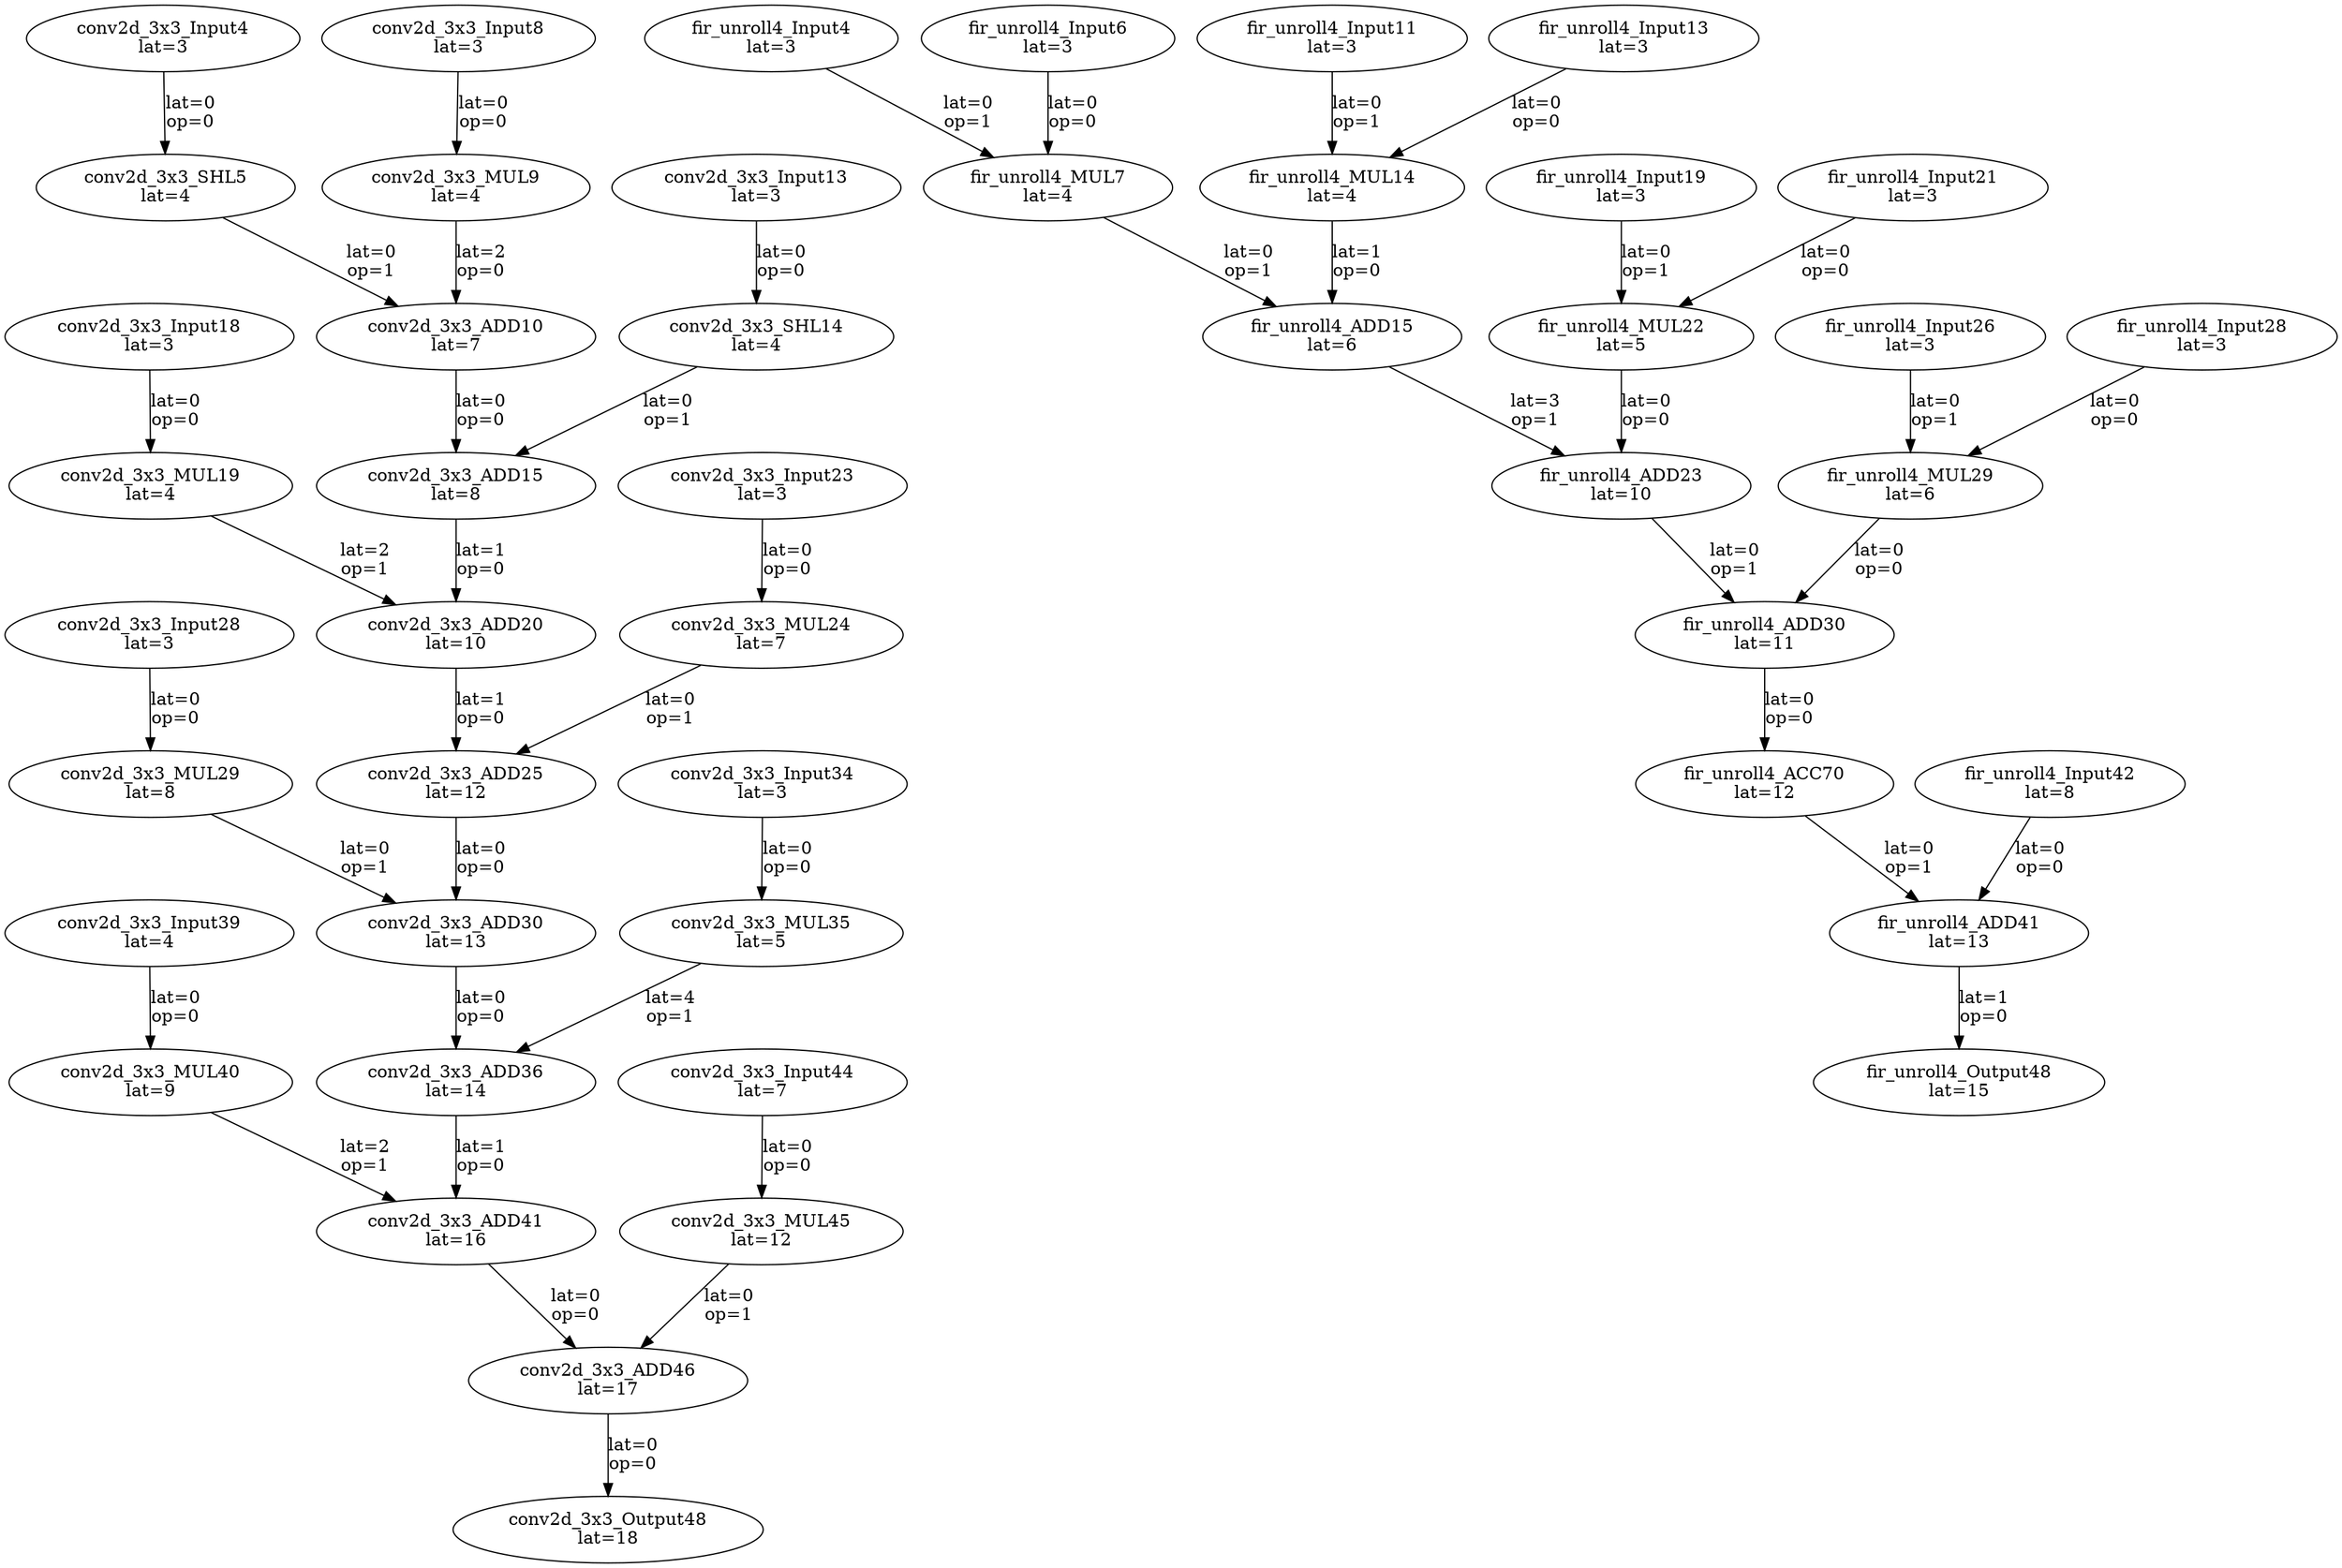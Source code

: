 Digraph G {
"conv2d_3x3_Input4"[label = "\N\nlat=3"];
"conv2d_3x3_SHL5"[label = "\N\nlat=4"];
"conv2d_3x3_Input4"->"conv2d_3x3_SHL5"[label = "lat=0\nop=0"];
"conv2d_3x3_Input8"[label = "\N\nlat=3"];
"conv2d_3x3_MUL9"[label = "\N\nlat=4"];
"conv2d_3x3_Input8"->"conv2d_3x3_MUL9"[label = "lat=0\nop=0"];
"conv2d_3x3_ADD10"[label = "\N\nlat=7"];
"conv2d_3x3_MUL9"->"conv2d_3x3_ADD10"[label = "lat=2\nop=0"];
"conv2d_3x3_SHL5"->"conv2d_3x3_ADD10"[label = "lat=0\nop=1"];
"conv2d_3x3_Input13"[label = "\N\nlat=3"];
"conv2d_3x3_SHL14"[label = "\N\nlat=4"];
"conv2d_3x3_Input13"->"conv2d_3x3_SHL14"[label = "lat=0\nop=0"];
"conv2d_3x3_ADD15"[label = "\N\nlat=8"];
"conv2d_3x3_ADD10"->"conv2d_3x3_ADD15"[label = "lat=0\nop=0"];
"conv2d_3x3_SHL14"->"conv2d_3x3_ADD15"[label = "lat=0\nop=1"];
"conv2d_3x3_Input18"[label = "\N\nlat=3"];
"conv2d_3x3_MUL19"[label = "\N\nlat=4"];
"conv2d_3x3_Input18"->"conv2d_3x3_MUL19"[label = "lat=0\nop=0"];
"conv2d_3x3_ADD20"[label = "\N\nlat=10"];
"conv2d_3x3_ADD15"->"conv2d_3x3_ADD20"[label = "lat=1\nop=0"];
"conv2d_3x3_MUL19"->"conv2d_3x3_ADD20"[label = "lat=2\nop=1"];
"conv2d_3x3_Input23"[label = "\N\nlat=3"];
"conv2d_3x3_MUL24"[label = "\N\nlat=7"];
"conv2d_3x3_Input23"->"conv2d_3x3_MUL24"[label = "lat=0\nop=0"];
"conv2d_3x3_ADD25"[label = "\N\nlat=12"];
"conv2d_3x3_ADD20"->"conv2d_3x3_ADD25"[label = "lat=1\nop=0"];
"conv2d_3x3_MUL24"->"conv2d_3x3_ADD25"[label = "lat=0\nop=1"];
"conv2d_3x3_Input28"[label = "\N\nlat=3"];
"conv2d_3x3_MUL29"[label = "\N\nlat=8"];
"conv2d_3x3_Input28"->"conv2d_3x3_MUL29"[label = "lat=0\nop=0"];
"conv2d_3x3_ADD30"[label = "\N\nlat=13"];
"conv2d_3x3_ADD25"->"conv2d_3x3_ADD30"[label = "lat=0\nop=0"];
"conv2d_3x3_MUL29"->"conv2d_3x3_ADD30"[label = "lat=0\nop=1"];
"conv2d_3x3_Input34"[label = "\N\nlat=3"];
"conv2d_3x3_MUL35"[label = "\N\nlat=5"];
"conv2d_3x3_Input34"->"conv2d_3x3_MUL35"[label = "lat=0\nop=0"];
"conv2d_3x3_ADD36"[label = "\N\nlat=14"];
"conv2d_3x3_ADD30"->"conv2d_3x3_ADD36"[label = "lat=0\nop=0"];
"conv2d_3x3_MUL35"->"conv2d_3x3_ADD36"[label = "lat=4\nop=1"];
"conv2d_3x3_Input39"[label = "\N\nlat=4"];
"conv2d_3x3_MUL40"[label = "\N\nlat=9"];
"conv2d_3x3_Input39"->"conv2d_3x3_MUL40"[label = "lat=0\nop=0"];
"conv2d_3x3_ADD41"[label = "\N\nlat=16"];
"conv2d_3x3_ADD36"->"conv2d_3x3_ADD41"[label = "lat=1\nop=0"];
"conv2d_3x3_MUL40"->"conv2d_3x3_ADD41"[label = "lat=2\nop=1"];
"conv2d_3x3_Input44"[label = "\N\nlat=7"];
"conv2d_3x3_MUL45"[label = "\N\nlat=12"];
"conv2d_3x3_Input44"->"conv2d_3x3_MUL45"[label = "lat=0\nop=0"];
"conv2d_3x3_ADD46"[label = "\N\nlat=17"];
"conv2d_3x3_ADD41"->"conv2d_3x3_ADD46"[label = "lat=0\nop=0"];
"conv2d_3x3_MUL45"->"conv2d_3x3_ADD46"[label = "lat=0\nop=1"];
"conv2d_3x3_Output48"[label = "\N\nlat=18"];
"conv2d_3x3_ADD46"->"conv2d_3x3_Output48"[label = "lat=0\nop=0"];
"fir_unroll4_Input4"[label = "\N\nlat=3"];
"fir_unroll4_Input6"[label = "\N\nlat=3"];
"fir_unroll4_MUL7"[label = "\N\nlat=4"];
"fir_unroll4_Input6"->"fir_unroll4_MUL7"[label = "lat=0\nop=0"];
"fir_unroll4_Input4"->"fir_unroll4_MUL7"[label = "lat=0\nop=1"];
"fir_unroll4_Input11"[label = "\N\nlat=3"];
"fir_unroll4_Input13"[label = "\N\nlat=3"];
"fir_unroll4_MUL14"[label = "\N\nlat=4"];
"fir_unroll4_Input13"->"fir_unroll4_MUL14"[label = "lat=0\nop=0"];
"fir_unroll4_Input11"->"fir_unroll4_MUL14"[label = "lat=0\nop=1"];
"fir_unroll4_ADD15"[label = "\N\nlat=6"];
"fir_unroll4_MUL14"->"fir_unroll4_ADD15"[label = "lat=1\nop=0"];
"fir_unroll4_MUL7"->"fir_unroll4_ADD15"[label = "lat=0\nop=1"];
"fir_unroll4_Input19"[label = "\N\nlat=3"];
"fir_unroll4_Input21"[label = "\N\nlat=3"];
"fir_unroll4_MUL22"[label = "\N\nlat=5"];
"fir_unroll4_Input21"->"fir_unroll4_MUL22"[label = "lat=0\nop=0"];
"fir_unroll4_Input19"->"fir_unroll4_MUL22"[label = "lat=0\nop=1"];
"fir_unroll4_ADD23"[label = "\N\nlat=10"];
"fir_unroll4_MUL22"->"fir_unroll4_ADD23"[label = "lat=0\nop=0"];
"fir_unroll4_ADD15"->"fir_unroll4_ADD23"[label = "lat=3\nop=1"];
"fir_unroll4_Input26"[label = "\N\nlat=3"];
"fir_unroll4_Input28"[label = "\N\nlat=3"];
"fir_unroll4_MUL29"[label = "\N\nlat=6"];
"fir_unroll4_Input28"->"fir_unroll4_MUL29"[label = "lat=0\nop=0"];
"fir_unroll4_Input26"->"fir_unroll4_MUL29"[label = "lat=0\nop=1"];
"fir_unroll4_ADD30"[label = "\N\nlat=11"];
"fir_unroll4_MUL29"->"fir_unroll4_ADD30"[label = "lat=0\nop=0"];
"fir_unroll4_ADD23"->"fir_unroll4_ADD30"[label = "lat=0\nop=1"];
"fir_unroll4_ADD41"[label = "\N\nlat=13"];
"fir_unroll4_Input42"->"fir_unroll4_ADD41"[label = "lat=0\nop=0"];
"fir_unroll4_ACC70"->"fir_unroll4_ADD41"[label = "lat=0\nop=1"];
"fir_unroll4_Input42"[label = "\N\nlat=8"];
"fir_unroll4_Output48"[label = "\N\nlat=15"];
"fir_unroll4_ADD41"->"fir_unroll4_Output48"[label = "lat=1\nop=0"];
"fir_unroll4_ACC70"[label = "\N\nlat=12"];
"fir_unroll4_ADD30"->"fir_unroll4_ACC70"[label = "lat=0\nop=0"];
}
